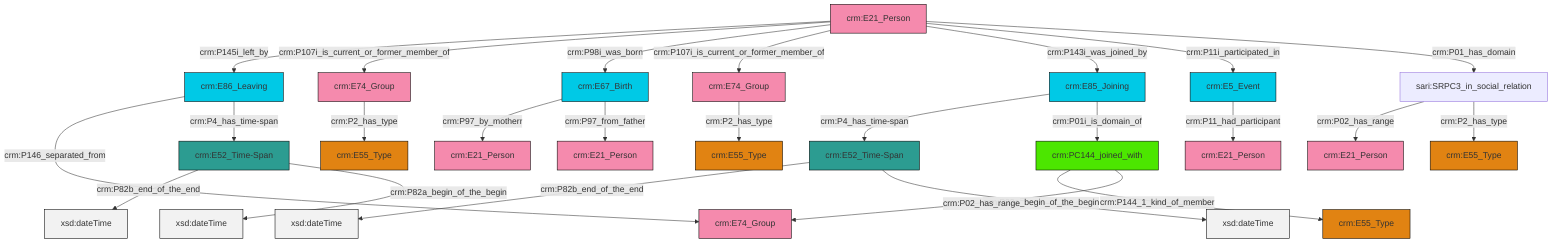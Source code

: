 graph TD
classDef Literal fill:#f2f2f2,stroke:#000000;
classDef CRM_Entity fill:#FFFFFF,stroke:#000000;
classDef Temporal_Entity fill:#00C9E6, stroke:#000000;
classDef Type fill:#E18312, stroke:#000000;
classDef Time-Span fill:#2C9C91, stroke:#000000;
classDef Appellation fill:#FFEB7F, stroke:#000000;
classDef Place fill:#008836, stroke:#000000;
classDef Persistent_Item fill:#B266B2, stroke:#000000;
classDef Conceptual_Object fill:#FFD700, stroke:#000000;
classDef Physical_Thing fill:#D2B48C, stroke:#000000;
classDef Actor fill:#f58aad, stroke:#000000;
classDef PC_Classes fill:#4ce600, stroke:#000000;
classDef Multi fill:#cccccc,stroke:#000000;

0["crm:E74_Group"]:::Actor -->|crm:P2_has_type| 1["crm:E55_Type"]:::Type
2["sari:SRPC3_in_social_relation"]:::Default -->|crm:P02_has_range| 3["crm:E21_Person"]:::Actor
8["crm:E67_Birth"]:::Temporal_Entity -->|crm:P97_by_motherr| 9["crm:E21_Person"]:::Actor
10["crm:E52_Time-Span"]:::Time-Span -->|crm:P82b_end_of_the_end| 11[xsd:dateTime]:::Literal
14["crm:E52_Time-Span"]:::Time-Span -->|crm:P82b_end_of_the_end| 16[xsd:dateTime]:::Literal
17["crm:E85_Joining"]:::Temporal_Entity -->|crm:P4_has_time-span| 10["crm:E52_Time-Span"]:::Time-Span
25["crm:E21_Person"]:::Actor -->|crm:P145i_left_by| 12["crm:E86_Leaving"]:::Temporal_Entity
30["crm:E5_Event"]:::Temporal_Entity -->|crm:P11_had_participant| 20["crm:E21_Person"]:::Actor
25["crm:E21_Person"]:::Actor -->|crm:P107i_is_current_or_former_member_of| 4["crm:E74_Group"]:::Actor
26["crm:PC144_joined_with"]:::PC_Classes -->|crm:P144_1_kind_of_member| 22["crm:E55_Type"]:::Type
25["crm:E21_Person"]:::Actor -->|crm:P98i_was_born| 8["crm:E67_Birth"]:::Temporal_Entity
8["crm:E67_Birth"]:::Temporal_Entity -->|crm:P97_from_father| 28["crm:E21_Person"]:::Actor
25["crm:E21_Person"]:::Actor -->|crm:P107i_is_current_or_former_member_of| 0["crm:E74_Group"]:::Actor
25["crm:E21_Person"]:::Actor -->|crm:P143i_was_joined_by| 17["crm:E85_Joining"]:::Temporal_Entity
25["crm:E21_Person"]:::Actor -->|crm:P11i_participated_in| 30["crm:E5_Event"]:::Temporal_Entity
17["crm:E85_Joining"]:::Temporal_Entity -->|crm:P01i_is_domain_of| 26["crm:PC144_joined_with"]:::PC_Classes
4["crm:E74_Group"]:::Actor -->|crm:P2_has_type| 37["crm:E55_Type"]:::Type
10["crm:E52_Time-Span"]:::Time-Span -->|crm:P82a_begin_of_the_begin| 43[xsd:dateTime]:::Literal
25["crm:E21_Person"]:::Actor -->|crm:P01_has_domain| 2["sari:SRPC3_in_social_relation"]:::Default
14["crm:E52_Time-Span"]:::Time-Span -->|crm:P82a_begin_of_the_begin| 46[xsd:dateTime]:::Literal
26["crm:PC144_joined_with"]:::PC_Classes -->|crm:P02_has_range| 32["crm:E74_Group"]:::Actor
12["crm:E86_Leaving"]:::Temporal_Entity -->|crm:P146_separated_from| 32["crm:E74_Group"]:::Actor
12["crm:E86_Leaving"]:::Temporal_Entity -->|crm:P4_has_time-span| 14["crm:E52_Time-Span"]:::Time-Span
2["sari:SRPC3_in_social_relation"]:::Default -->|crm:P2_has_type| 6["crm:E55_Type"]:::Type